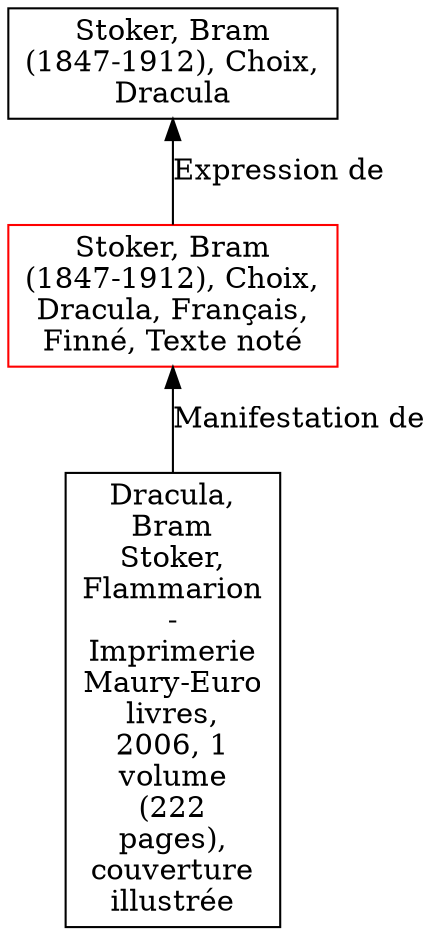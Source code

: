 // Notice UMLRM0038
digraph UMLRM0038 {
	node [align=left shape=rect]
	size="20,20"
	rankdir=BT
	UMLRM0038 [label="Stoker, Bram
(1847-1912), Choix,
Dracula, Français,
Finné, Texte noté" color=red]
	UMLRM0037 [label="Stoker, Bram
(1847-1912), Choix,
Dracula"]
	UMLRM0038 -> UMLRM0037 [label="Expression de"]
	UMLRM0039 [label="Dracula,
Bram
Stoker,
Flammarion
-
Imprimerie
Maury-Euro
livres,
2006, 1
volume
(222
pages),
couverture
illustrée"]
	UMLRM0039 -> UMLRM0038 [label="Manifestation de"]
}
